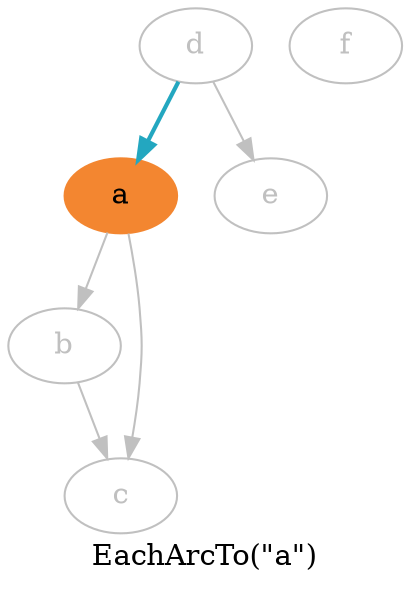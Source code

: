 digraph G {
  node [color="grey",fontcolor="grey"]
  edge [color="grey"]
	a -> b;
  b -> c;
	a -> c;
	d -> a [style=bold,color="#23A7C0"];
	d -> e;
  a [fontcolor="black",style=filled,color="#F38630"];
  f;
  label="EachArcTo(\"a\")"
}


